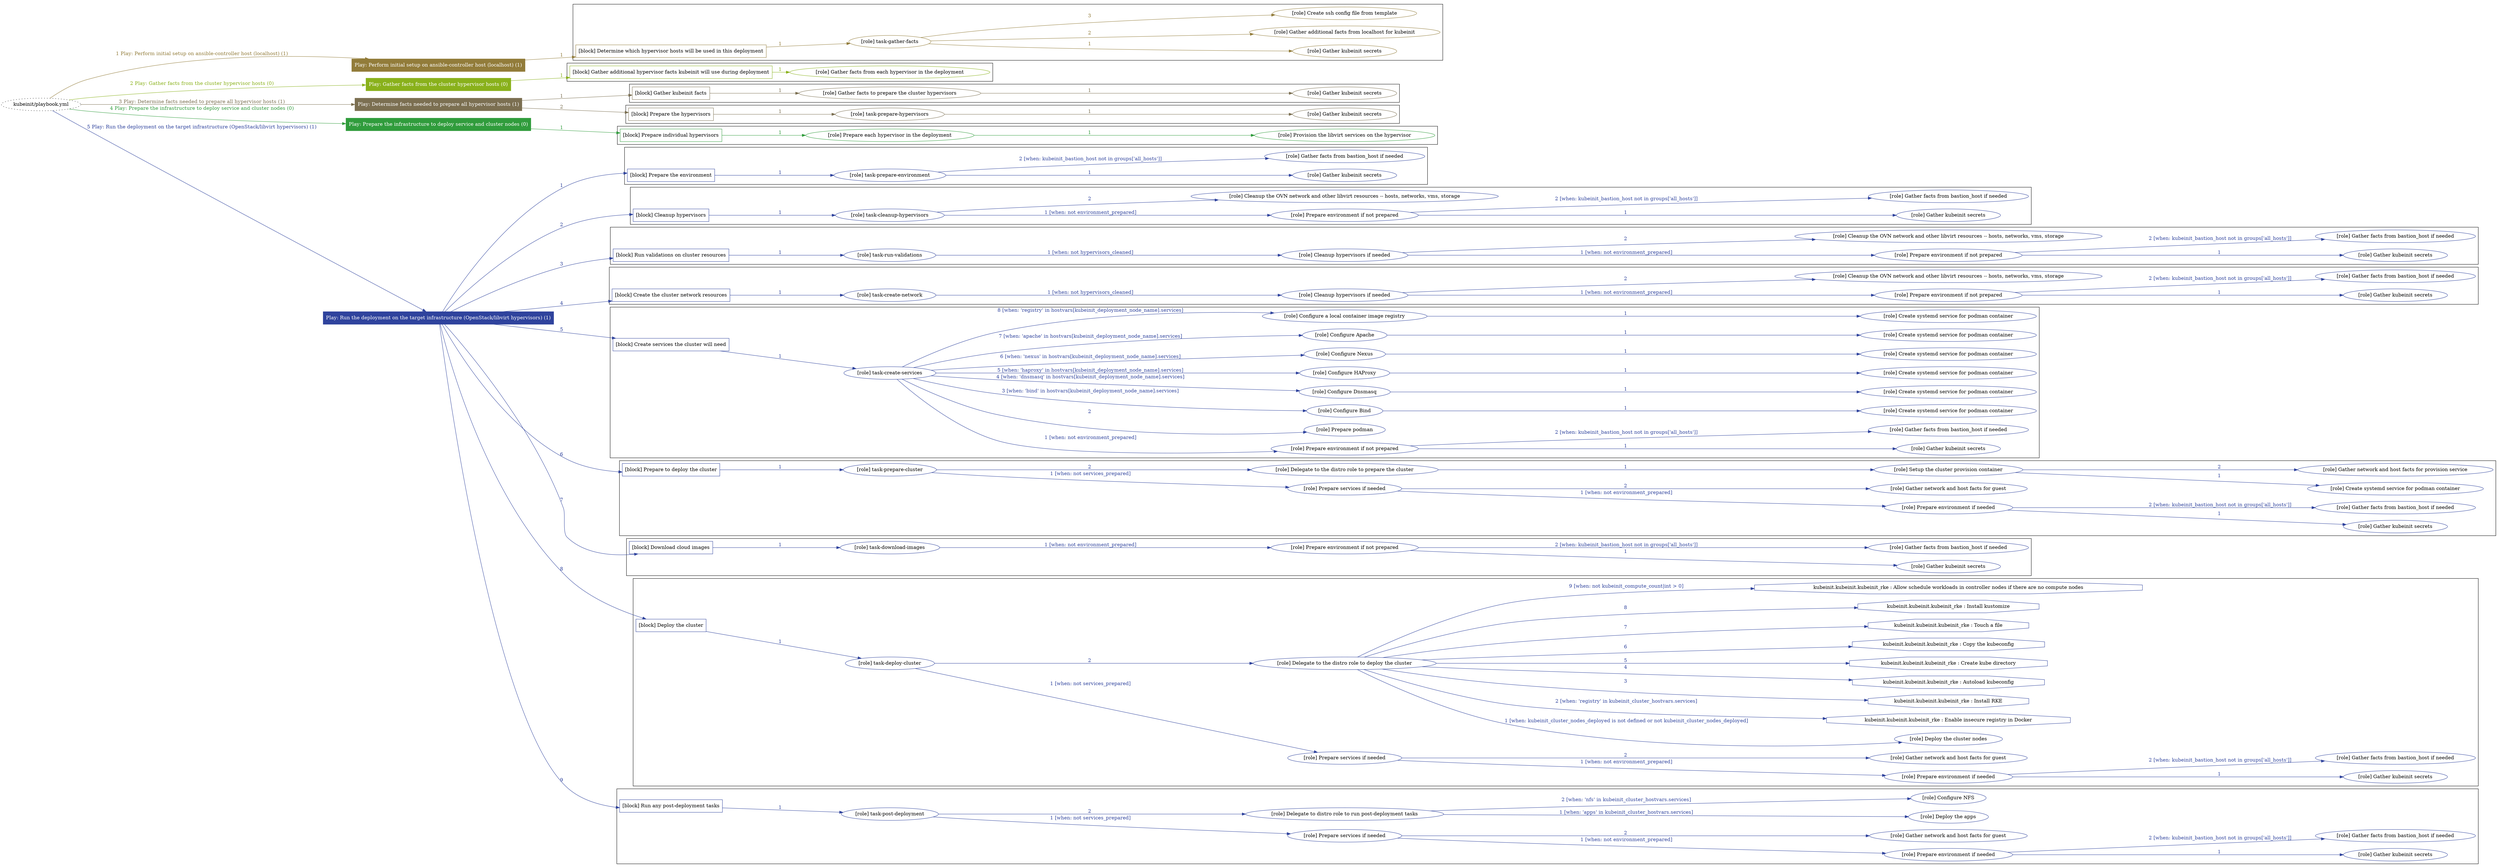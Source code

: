 digraph {
	graph [concentrate=true ordering=in rankdir=LR ratio=fill]
	edge [esep=5 sep=10]
	"kubeinit/playbook.yml" [URL="/home/runner/work/kubeinit/kubeinit/kubeinit/playbook.yml" id=playbook_ccbdad15 style=dotted]
	"kubeinit/playbook.yml" -> play_e07fa332 [label="1 Play: Perform initial setup on ansible-controller host (localhost) (1)" color="#927c3a" fontcolor="#927c3a" id=edge_play_e07fa332 labeltooltip="1 Play: Perform initial setup on ansible-controller host (localhost) (1)" tooltip="1 Play: Perform initial setup on ansible-controller host (localhost) (1)"]
	subgraph "Play: Perform initial setup on ansible-controller host (localhost) (1)" {
		play_e07fa332 [label="Play: Perform initial setup on ansible-controller host (localhost) (1)" URL="/home/runner/work/kubeinit/kubeinit/kubeinit/playbook.yml" color="#927c3a" fontcolor="#ffffff" id=play_e07fa332 shape=box style=filled tooltip=localhost]
		play_e07fa332 -> block_fd8280a0 [label=1 color="#927c3a" fontcolor="#927c3a" id=edge_block_fd8280a0 labeltooltip=1 tooltip=1]
		subgraph cluster_block_fd8280a0 {
			block_fd8280a0 [label="[block] Determine which hypervisor hosts will be used in this deployment" URL="/home/runner/work/kubeinit/kubeinit/kubeinit/playbook.yml" color="#927c3a" id=block_fd8280a0 labeltooltip="Determine which hypervisor hosts will be used in this deployment" shape=box tooltip="Determine which hypervisor hosts will be used in this deployment"]
			block_fd8280a0 -> role_7c0e6c0b [label="1 " color="#927c3a" fontcolor="#927c3a" id=edge_role_7c0e6c0b labeltooltip="1 " tooltip="1 "]
			subgraph "task-gather-facts" {
				role_7c0e6c0b [label="[role] task-gather-facts" URL="/home/runner/work/kubeinit/kubeinit/kubeinit/playbook.yml" color="#927c3a" id=role_7c0e6c0b tooltip="task-gather-facts"]
				role_7c0e6c0b -> role_c61af715 [label="1 " color="#927c3a" fontcolor="#927c3a" id=edge_role_c61af715 labeltooltip="1 " tooltip="1 "]
				subgraph "Gather kubeinit secrets" {
					role_c61af715 [label="[role] Gather kubeinit secrets" URL="/home/runner/.ansible/collections/ansible_collections/kubeinit/kubeinit/roles/kubeinit_prepare/tasks/build_hypervisors_group.yml" color="#927c3a" id=role_c61af715 tooltip="Gather kubeinit secrets"]
				}
				role_7c0e6c0b -> role_e266f737 [label="2 " color="#927c3a" fontcolor="#927c3a" id=edge_role_e266f737 labeltooltip="2 " tooltip="2 "]
				subgraph "Gather additional facts from localhost for kubeinit" {
					role_e266f737 [label="[role] Gather additional facts from localhost for kubeinit" URL="/home/runner/.ansible/collections/ansible_collections/kubeinit/kubeinit/roles/kubeinit_prepare/tasks/build_hypervisors_group.yml" color="#927c3a" id=role_e266f737 tooltip="Gather additional facts from localhost for kubeinit"]
				}
				role_7c0e6c0b -> role_e0bcf42a [label="3 " color="#927c3a" fontcolor="#927c3a" id=edge_role_e0bcf42a labeltooltip="3 " tooltip="3 "]
				subgraph "Create ssh config file from template" {
					role_e0bcf42a [label="[role] Create ssh config file from template" URL="/home/runner/.ansible/collections/ansible_collections/kubeinit/kubeinit/roles/kubeinit_prepare/tasks/build_hypervisors_group.yml" color="#927c3a" id=role_e0bcf42a tooltip="Create ssh config file from template"]
				}
			}
		}
	}
	"kubeinit/playbook.yml" -> play_a4ad35d4 [label="2 Play: Gather facts from the cluster hypervisor hosts (0)" color="#89b11b" fontcolor="#89b11b" id=edge_play_a4ad35d4 labeltooltip="2 Play: Gather facts from the cluster hypervisor hosts (0)" tooltip="2 Play: Gather facts from the cluster hypervisor hosts (0)"]
	subgraph "Play: Gather facts from the cluster hypervisor hosts (0)" {
		play_a4ad35d4 [label="Play: Gather facts from the cluster hypervisor hosts (0)" URL="/home/runner/work/kubeinit/kubeinit/kubeinit/playbook.yml" color="#89b11b" fontcolor="#ffffff" id=play_a4ad35d4 shape=box style=filled tooltip="Play: Gather facts from the cluster hypervisor hosts (0)"]
		play_a4ad35d4 -> block_16404b4a [label=1 color="#89b11b" fontcolor="#89b11b" id=edge_block_16404b4a labeltooltip=1 tooltip=1]
		subgraph cluster_block_16404b4a {
			block_16404b4a [label="[block] Gather additional hypervisor facts kubeinit will use during deployment" URL="/home/runner/work/kubeinit/kubeinit/kubeinit/playbook.yml" color="#89b11b" id=block_16404b4a labeltooltip="Gather additional hypervisor facts kubeinit will use during deployment" shape=box tooltip="Gather additional hypervisor facts kubeinit will use during deployment"]
			block_16404b4a -> role_404b13df [label="1 " color="#89b11b" fontcolor="#89b11b" id=edge_role_404b13df labeltooltip="1 " tooltip="1 "]
			subgraph "Gather facts from each hypervisor in the deployment" {
				role_404b13df [label="[role] Gather facts from each hypervisor in the deployment" URL="/home/runner/work/kubeinit/kubeinit/kubeinit/playbook.yml" color="#89b11b" id=role_404b13df tooltip="Gather facts from each hypervisor in the deployment"]
			}
		}
	}
	"kubeinit/playbook.yml" -> play_d09aa992 [label="3 Play: Determine facts needed to prepare all hypervisor hosts (1)" color="#7b6f51" fontcolor="#7b6f51" id=edge_play_d09aa992 labeltooltip="3 Play: Determine facts needed to prepare all hypervisor hosts (1)" tooltip="3 Play: Determine facts needed to prepare all hypervisor hosts (1)"]
	subgraph "Play: Determine facts needed to prepare all hypervisor hosts (1)" {
		play_d09aa992 [label="Play: Determine facts needed to prepare all hypervisor hosts (1)" URL="/home/runner/work/kubeinit/kubeinit/kubeinit/playbook.yml" color="#7b6f51" fontcolor="#ffffff" id=play_d09aa992 shape=box style=filled tooltip=localhost]
		play_d09aa992 -> block_cfe0f9a1 [label=1 color="#7b6f51" fontcolor="#7b6f51" id=edge_block_cfe0f9a1 labeltooltip=1 tooltip=1]
		subgraph cluster_block_cfe0f9a1 {
			block_cfe0f9a1 [label="[block] Gather kubeinit facts" URL="/home/runner/work/kubeinit/kubeinit/kubeinit/playbook.yml" color="#7b6f51" id=block_cfe0f9a1 labeltooltip="Gather kubeinit facts" shape=box tooltip="Gather kubeinit facts"]
			block_cfe0f9a1 -> role_f0f1d2bb [label="1 " color="#7b6f51" fontcolor="#7b6f51" id=edge_role_f0f1d2bb labeltooltip="1 " tooltip="1 "]
			subgraph "Gather facts to prepare the cluster hypervisors" {
				role_f0f1d2bb [label="[role] Gather facts to prepare the cluster hypervisors" URL="/home/runner/work/kubeinit/kubeinit/kubeinit/playbook.yml" color="#7b6f51" id=role_f0f1d2bb tooltip="Gather facts to prepare the cluster hypervisors"]
				role_f0f1d2bb -> role_9cbd0053 [label="1 " color="#7b6f51" fontcolor="#7b6f51" id=edge_role_9cbd0053 labeltooltip="1 " tooltip="1 "]
				subgraph "Gather kubeinit secrets" {
					role_9cbd0053 [label="[role] Gather kubeinit secrets" URL="/home/runner/.ansible/collections/ansible_collections/kubeinit/kubeinit/roles/kubeinit_prepare/tasks/gather_kubeinit_facts.yml" color="#7b6f51" id=role_9cbd0053 tooltip="Gather kubeinit secrets"]
				}
			}
		}
		play_d09aa992 -> block_af4e09d6 [label=2 color="#7b6f51" fontcolor="#7b6f51" id=edge_block_af4e09d6 labeltooltip=2 tooltip=2]
		subgraph cluster_block_af4e09d6 {
			block_af4e09d6 [label="[block] Prepare the hypervisors" URL="/home/runner/work/kubeinit/kubeinit/kubeinit/playbook.yml" color="#7b6f51" id=block_af4e09d6 labeltooltip="Prepare the hypervisors" shape=box tooltip="Prepare the hypervisors"]
			block_af4e09d6 -> role_85464b3f [label="1 " color="#7b6f51" fontcolor="#7b6f51" id=edge_role_85464b3f labeltooltip="1 " tooltip="1 "]
			subgraph "task-prepare-hypervisors" {
				role_85464b3f [label="[role] task-prepare-hypervisors" URL="/home/runner/work/kubeinit/kubeinit/kubeinit/playbook.yml" color="#7b6f51" id=role_85464b3f tooltip="task-prepare-hypervisors"]
				role_85464b3f -> role_16316388 [label="1 " color="#7b6f51" fontcolor="#7b6f51" id=edge_role_16316388 labeltooltip="1 " tooltip="1 "]
				subgraph "Gather kubeinit secrets" {
					role_16316388 [label="[role] Gather kubeinit secrets" URL="/home/runner/.ansible/collections/ansible_collections/kubeinit/kubeinit/roles/kubeinit_prepare/tasks/gather_kubeinit_facts.yml" color="#7b6f51" id=role_16316388 tooltip="Gather kubeinit secrets"]
				}
			}
		}
	}
	"kubeinit/playbook.yml" -> play_440b3154 [label="4 Play: Prepare the infrastructure to deploy service and cluster nodes (0)" color="#309c3c" fontcolor="#309c3c" id=edge_play_440b3154 labeltooltip="4 Play: Prepare the infrastructure to deploy service and cluster nodes (0)" tooltip="4 Play: Prepare the infrastructure to deploy service and cluster nodes (0)"]
	subgraph "Play: Prepare the infrastructure to deploy service and cluster nodes (0)" {
		play_440b3154 [label="Play: Prepare the infrastructure to deploy service and cluster nodes (0)" URL="/home/runner/work/kubeinit/kubeinit/kubeinit/playbook.yml" color="#309c3c" fontcolor="#ffffff" id=play_440b3154 shape=box style=filled tooltip="Play: Prepare the infrastructure to deploy service and cluster nodes (0)"]
		play_440b3154 -> block_ba47ce44 [label=1 color="#309c3c" fontcolor="#309c3c" id=edge_block_ba47ce44 labeltooltip=1 tooltip=1]
		subgraph cluster_block_ba47ce44 {
			block_ba47ce44 [label="[block] Prepare individual hypervisors" URL="/home/runner/work/kubeinit/kubeinit/kubeinit/playbook.yml" color="#309c3c" id=block_ba47ce44 labeltooltip="Prepare individual hypervisors" shape=box tooltip="Prepare individual hypervisors"]
			block_ba47ce44 -> role_26a47e31 [label="1 " color="#309c3c" fontcolor="#309c3c" id=edge_role_26a47e31 labeltooltip="1 " tooltip="1 "]
			subgraph "Prepare each hypervisor in the deployment" {
				role_26a47e31 [label="[role] Prepare each hypervisor in the deployment" URL="/home/runner/work/kubeinit/kubeinit/kubeinit/playbook.yml" color="#309c3c" id=role_26a47e31 tooltip="Prepare each hypervisor in the deployment"]
				role_26a47e31 -> role_13531065 [label="1 " color="#309c3c" fontcolor="#309c3c" id=edge_role_13531065 labeltooltip="1 " tooltip="1 "]
				subgraph "Provision the libvirt services on the hypervisor" {
					role_13531065 [label="[role] Provision the libvirt services on the hypervisor" URL="/home/runner/.ansible/collections/ansible_collections/kubeinit/kubeinit/roles/kubeinit_prepare/tasks/prepare_hypervisor.yml" color="#309c3c" id=role_13531065 tooltip="Provision the libvirt services on the hypervisor"]
				}
			}
		}
	}
	"kubeinit/playbook.yml" -> play_b284385d [label="5 Play: Run the deployment on the target infrastructure (OpenStack/libvirt hypervisors) (1)" color="#2f439d" fontcolor="#2f439d" id=edge_play_b284385d labeltooltip="5 Play: Run the deployment on the target infrastructure (OpenStack/libvirt hypervisors) (1)" tooltip="5 Play: Run the deployment on the target infrastructure (OpenStack/libvirt hypervisors) (1)"]
	subgraph "Play: Run the deployment on the target infrastructure (OpenStack/libvirt hypervisors) (1)" {
		play_b284385d [label="Play: Run the deployment on the target infrastructure (OpenStack/libvirt hypervisors) (1)" URL="/home/runner/work/kubeinit/kubeinit/kubeinit/playbook.yml" color="#2f439d" fontcolor="#ffffff" id=play_b284385d shape=box style=filled tooltip=localhost]
		play_b284385d -> block_9e356fbf [label=1 color="#2f439d" fontcolor="#2f439d" id=edge_block_9e356fbf labeltooltip=1 tooltip=1]
		subgraph cluster_block_9e356fbf {
			block_9e356fbf [label="[block] Prepare the environment" URL="/home/runner/work/kubeinit/kubeinit/kubeinit/playbook.yml" color="#2f439d" id=block_9e356fbf labeltooltip="Prepare the environment" shape=box tooltip="Prepare the environment"]
			block_9e356fbf -> role_1179f633 [label="1 " color="#2f439d" fontcolor="#2f439d" id=edge_role_1179f633 labeltooltip="1 " tooltip="1 "]
			subgraph "task-prepare-environment" {
				role_1179f633 [label="[role] task-prepare-environment" URL="/home/runner/work/kubeinit/kubeinit/kubeinit/playbook.yml" color="#2f439d" id=role_1179f633 tooltip="task-prepare-environment"]
				role_1179f633 -> role_db1f846c [label="1 " color="#2f439d" fontcolor="#2f439d" id=edge_role_db1f846c labeltooltip="1 " tooltip="1 "]
				subgraph "Gather kubeinit secrets" {
					role_db1f846c [label="[role] Gather kubeinit secrets" URL="/home/runner/.ansible/collections/ansible_collections/kubeinit/kubeinit/roles/kubeinit_prepare/tasks/gather_kubeinit_facts.yml" color="#2f439d" id=role_db1f846c tooltip="Gather kubeinit secrets"]
				}
				role_1179f633 -> role_f7324d55 [label="2 [when: kubeinit_bastion_host not in groups['all_hosts']]" color="#2f439d" fontcolor="#2f439d" id=edge_role_f7324d55 labeltooltip="2 [when: kubeinit_bastion_host not in groups['all_hosts']]" tooltip="2 [when: kubeinit_bastion_host not in groups['all_hosts']]"]
				subgraph "Gather facts from bastion_host if needed" {
					role_f7324d55 [label="[role] Gather facts from bastion_host if needed" URL="/home/runner/.ansible/collections/ansible_collections/kubeinit/kubeinit/roles/kubeinit_prepare/tasks/main.yml" color="#2f439d" id=role_f7324d55 tooltip="Gather facts from bastion_host if needed"]
				}
			}
		}
		play_b284385d -> block_8d7eecff [label=2 color="#2f439d" fontcolor="#2f439d" id=edge_block_8d7eecff labeltooltip=2 tooltip=2]
		subgraph cluster_block_8d7eecff {
			block_8d7eecff [label="[block] Cleanup hypervisors" URL="/home/runner/work/kubeinit/kubeinit/kubeinit/playbook.yml" color="#2f439d" id=block_8d7eecff labeltooltip="Cleanup hypervisors" shape=box tooltip="Cleanup hypervisors"]
			block_8d7eecff -> role_efdc9ee2 [label="1 " color="#2f439d" fontcolor="#2f439d" id=edge_role_efdc9ee2 labeltooltip="1 " tooltip="1 "]
			subgraph "task-cleanup-hypervisors" {
				role_efdc9ee2 [label="[role] task-cleanup-hypervisors" URL="/home/runner/work/kubeinit/kubeinit/kubeinit/playbook.yml" color="#2f439d" id=role_efdc9ee2 tooltip="task-cleanup-hypervisors"]
				role_efdc9ee2 -> role_b1ef2b46 [label="1 [when: not environment_prepared]" color="#2f439d" fontcolor="#2f439d" id=edge_role_b1ef2b46 labeltooltip="1 [when: not environment_prepared]" tooltip="1 [when: not environment_prepared]"]
				subgraph "Prepare environment if not prepared" {
					role_b1ef2b46 [label="[role] Prepare environment if not prepared" URL="/home/runner/.ansible/collections/ansible_collections/kubeinit/kubeinit/roles/kubeinit_libvirt/tasks/cleanup_hypervisors.yml" color="#2f439d" id=role_b1ef2b46 tooltip="Prepare environment if not prepared"]
					role_b1ef2b46 -> role_92e71f01 [label="1 " color="#2f439d" fontcolor="#2f439d" id=edge_role_92e71f01 labeltooltip="1 " tooltip="1 "]
					subgraph "Gather kubeinit secrets" {
						role_92e71f01 [label="[role] Gather kubeinit secrets" URL="/home/runner/.ansible/collections/ansible_collections/kubeinit/kubeinit/roles/kubeinit_prepare/tasks/gather_kubeinit_facts.yml" color="#2f439d" id=role_92e71f01 tooltip="Gather kubeinit secrets"]
					}
					role_b1ef2b46 -> role_13bd6cf0 [label="2 [when: kubeinit_bastion_host not in groups['all_hosts']]" color="#2f439d" fontcolor="#2f439d" id=edge_role_13bd6cf0 labeltooltip="2 [when: kubeinit_bastion_host not in groups['all_hosts']]" tooltip="2 [when: kubeinit_bastion_host not in groups['all_hosts']]"]
					subgraph "Gather facts from bastion_host if needed" {
						role_13bd6cf0 [label="[role] Gather facts from bastion_host if needed" URL="/home/runner/.ansible/collections/ansible_collections/kubeinit/kubeinit/roles/kubeinit_prepare/tasks/main.yml" color="#2f439d" id=role_13bd6cf0 tooltip="Gather facts from bastion_host if needed"]
					}
				}
				role_efdc9ee2 -> role_9c1faef2 [label="2 " color="#2f439d" fontcolor="#2f439d" id=edge_role_9c1faef2 labeltooltip="2 " tooltip="2 "]
				subgraph "Cleanup the OVN network and other libvirt resources -- hosts, networks, vms, storage" {
					role_9c1faef2 [label="[role] Cleanup the OVN network and other libvirt resources -- hosts, networks, vms, storage" URL="/home/runner/.ansible/collections/ansible_collections/kubeinit/kubeinit/roles/kubeinit_libvirt/tasks/cleanup_hypervisors.yml" color="#2f439d" id=role_9c1faef2 tooltip="Cleanup the OVN network and other libvirt resources -- hosts, networks, vms, storage"]
				}
			}
		}
		play_b284385d -> block_9bf37167 [label=3 color="#2f439d" fontcolor="#2f439d" id=edge_block_9bf37167 labeltooltip=3 tooltip=3]
		subgraph cluster_block_9bf37167 {
			block_9bf37167 [label="[block] Run validations on cluster resources" URL="/home/runner/work/kubeinit/kubeinit/kubeinit/playbook.yml" color="#2f439d" id=block_9bf37167 labeltooltip="Run validations on cluster resources" shape=box tooltip="Run validations on cluster resources"]
			block_9bf37167 -> role_e14c8c36 [label="1 " color="#2f439d" fontcolor="#2f439d" id=edge_role_e14c8c36 labeltooltip="1 " tooltip="1 "]
			subgraph "task-run-validations" {
				role_e14c8c36 [label="[role] task-run-validations" URL="/home/runner/work/kubeinit/kubeinit/kubeinit/playbook.yml" color="#2f439d" id=role_e14c8c36 tooltip="task-run-validations"]
				role_e14c8c36 -> role_eeef3e48 [label="1 [when: not hypervisors_cleaned]" color="#2f439d" fontcolor="#2f439d" id=edge_role_eeef3e48 labeltooltip="1 [when: not hypervisors_cleaned]" tooltip="1 [when: not hypervisors_cleaned]"]
				subgraph "Cleanup hypervisors if needed" {
					role_eeef3e48 [label="[role] Cleanup hypervisors if needed" URL="/home/runner/.ansible/collections/ansible_collections/kubeinit/kubeinit/roles/kubeinit_validations/tasks/main.yml" color="#2f439d" id=role_eeef3e48 tooltip="Cleanup hypervisors if needed"]
					role_eeef3e48 -> role_30bb2eeb [label="1 [when: not environment_prepared]" color="#2f439d" fontcolor="#2f439d" id=edge_role_30bb2eeb labeltooltip="1 [when: not environment_prepared]" tooltip="1 [when: not environment_prepared]"]
					subgraph "Prepare environment if not prepared" {
						role_30bb2eeb [label="[role] Prepare environment if not prepared" URL="/home/runner/.ansible/collections/ansible_collections/kubeinit/kubeinit/roles/kubeinit_libvirt/tasks/cleanup_hypervisors.yml" color="#2f439d" id=role_30bb2eeb tooltip="Prepare environment if not prepared"]
						role_30bb2eeb -> role_924b9b76 [label="1 " color="#2f439d" fontcolor="#2f439d" id=edge_role_924b9b76 labeltooltip="1 " tooltip="1 "]
						subgraph "Gather kubeinit secrets" {
							role_924b9b76 [label="[role] Gather kubeinit secrets" URL="/home/runner/.ansible/collections/ansible_collections/kubeinit/kubeinit/roles/kubeinit_prepare/tasks/gather_kubeinit_facts.yml" color="#2f439d" id=role_924b9b76 tooltip="Gather kubeinit secrets"]
						}
						role_30bb2eeb -> role_17804aa7 [label="2 [when: kubeinit_bastion_host not in groups['all_hosts']]" color="#2f439d" fontcolor="#2f439d" id=edge_role_17804aa7 labeltooltip="2 [when: kubeinit_bastion_host not in groups['all_hosts']]" tooltip="2 [when: kubeinit_bastion_host not in groups['all_hosts']]"]
						subgraph "Gather facts from bastion_host if needed" {
							role_17804aa7 [label="[role] Gather facts from bastion_host if needed" URL="/home/runner/.ansible/collections/ansible_collections/kubeinit/kubeinit/roles/kubeinit_prepare/tasks/main.yml" color="#2f439d" id=role_17804aa7 tooltip="Gather facts from bastion_host if needed"]
						}
					}
					role_eeef3e48 -> role_c9c71a81 [label="2 " color="#2f439d" fontcolor="#2f439d" id=edge_role_c9c71a81 labeltooltip="2 " tooltip="2 "]
					subgraph "Cleanup the OVN network and other libvirt resources -- hosts, networks, vms, storage" {
						role_c9c71a81 [label="[role] Cleanup the OVN network and other libvirt resources -- hosts, networks, vms, storage" URL="/home/runner/.ansible/collections/ansible_collections/kubeinit/kubeinit/roles/kubeinit_libvirt/tasks/cleanup_hypervisors.yml" color="#2f439d" id=role_c9c71a81 tooltip="Cleanup the OVN network and other libvirt resources -- hosts, networks, vms, storage"]
					}
				}
			}
		}
		play_b284385d -> block_cf26608c [label=4 color="#2f439d" fontcolor="#2f439d" id=edge_block_cf26608c labeltooltip=4 tooltip=4]
		subgraph cluster_block_cf26608c {
			block_cf26608c [label="[block] Create the cluster network resources" URL="/home/runner/work/kubeinit/kubeinit/kubeinit/playbook.yml" color="#2f439d" id=block_cf26608c labeltooltip="Create the cluster network resources" shape=box tooltip="Create the cluster network resources"]
			block_cf26608c -> role_f2196cc0 [label="1 " color="#2f439d" fontcolor="#2f439d" id=edge_role_f2196cc0 labeltooltip="1 " tooltip="1 "]
			subgraph "task-create-network" {
				role_f2196cc0 [label="[role] task-create-network" URL="/home/runner/work/kubeinit/kubeinit/kubeinit/playbook.yml" color="#2f439d" id=role_f2196cc0 tooltip="task-create-network"]
				role_f2196cc0 -> role_26894844 [label="1 [when: not hypervisors_cleaned]" color="#2f439d" fontcolor="#2f439d" id=edge_role_26894844 labeltooltip="1 [when: not hypervisors_cleaned]" tooltip="1 [when: not hypervisors_cleaned]"]
				subgraph "Cleanup hypervisors if needed" {
					role_26894844 [label="[role] Cleanup hypervisors if needed" URL="/home/runner/.ansible/collections/ansible_collections/kubeinit/kubeinit/roles/kubeinit_libvirt/tasks/create_network.yml" color="#2f439d" id=role_26894844 tooltip="Cleanup hypervisors if needed"]
					role_26894844 -> role_ed291bd3 [label="1 [when: not environment_prepared]" color="#2f439d" fontcolor="#2f439d" id=edge_role_ed291bd3 labeltooltip="1 [when: not environment_prepared]" tooltip="1 [when: not environment_prepared]"]
					subgraph "Prepare environment if not prepared" {
						role_ed291bd3 [label="[role] Prepare environment if not prepared" URL="/home/runner/.ansible/collections/ansible_collections/kubeinit/kubeinit/roles/kubeinit_libvirt/tasks/cleanup_hypervisors.yml" color="#2f439d" id=role_ed291bd3 tooltip="Prepare environment if not prepared"]
						role_ed291bd3 -> role_fe8fb1f2 [label="1 " color="#2f439d" fontcolor="#2f439d" id=edge_role_fe8fb1f2 labeltooltip="1 " tooltip="1 "]
						subgraph "Gather kubeinit secrets" {
							role_fe8fb1f2 [label="[role] Gather kubeinit secrets" URL="/home/runner/.ansible/collections/ansible_collections/kubeinit/kubeinit/roles/kubeinit_prepare/tasks/gather_kubeinit_facts.yml" color="#2f439d" id=role_fe8fb1f2 tooltip="Gather kubeinit secrets"]
						}
						role_ed291bd3 -> role_d4c96434 [label="2 [when: kubeinit_bastion_host not in groups['all_hosts']]" color="#2f439d" fontcolor="#2f439d" id=edge_role_d4c96434 labeltooltip="2 [when: kubeinit_bastion_host not in groups['all_hosts']]" tooltip="2 [when: kubeinit_bastion_host not in groups['all_hosts']]"]
						subgraph "Gather facts from bastion_host if needed" {
							role_d4c96434 [label="[role] Gather facts from bastion_host if needed" URL="/home/runner/.ansible/collections/ansible_collections/kubeinit/kubeinit/roles/kubeinit_prepare/tasks/main.yml" color="#2f439d" id=role_d4c96434 tooltip="Gather facts from bastion_host if needed"]
						}
					}
					role_26894844 -> role_10f07bcd [label="2 " color="#2f439d" fontcolor="#2f439d" id=edge_role_10f07bcd labeltooltip="2 " tooltip="2 "]
					subgraph "Cleanup the OVN network and other libvirt resources -- hosts, networks, vms, storage" {
						role_10f07bcd [label="[role] Cleanup the OVN network and other libvirt resources -- hosts, networks, vms, storage" URL="/home/runner/.ansible/collections/ansible_collections/kubeinit/kubeinit/roles/kubeinit_libvirt/tasks/cleanup_hypervisors.yml" color="#2f439d" id=role_10f07bcd tooltip="Cleanup the OVN network and other libvirt resources -- hosts, networks, vms, storage"]
					}
				}
			}
		}
		play_b284385d -> block_9792e989 [label=5 color="#2f439d" fontcolor="#2f439d" id=edge_block_9792e989 labeltooltip=5 tooltip=5]
		subgraph cluster_block_9792e989 {
			block_9792e989 [label="[block] Create services the cluster will need" URL="/home/runner/work/kubeinit/kubeinit/kubeinit/playbook.yml" color="#2f439d" id=block_9792e989 labeltooltip="Create services the cluster will need" shape=box tooltip="Create services the cluster will need"]
			block_9792e989 -> role_7ada4393 [label="1 " color="#2f439d" fontcolor="#2f439d" id=edge_role_7ada4393 labeltooltip="1 " tooltip="1 "]
			subgraph "task-create-services" {
				role_7ada4393 [label="[role] task-create-services" URL="/home/runner/work/kubeinit/kubeinit/kubeinit/playbook.yml" color="#2f439d" id=role_7ada4393 tooltip="task-create-services"]
				role_7ada4393 -> role_72cd306a [label="1 [when: not environment_prepared]" color="#2f439d" fontcolor="#2f439d" id=edge_role_72cd306a labeltooltip="1 [when: not environment_prepared]" tooltip="1 [when: not environment_prepared]"]
				subgraph "Prepare environment if not prepared" {
					role_72cd306a [label="[role] Prepare environment if not prepared" URL="/home/runner/.ansible/collections/ansible_collections/kubeinit/kubeinit/roles/kubeinit_services/tasks/main.yml" color="#2f439d" id=role_72cd306a tooltip="Prepare environment if not prepared"]
					role_72cd306a -> role_dc3f3bb1 [label="1 " color="#2f439d" fontcolor="#2f439d" id=edge_role_dc3f3bb1 labeltooltip="1 " tooltip="1 "]
					subgraph "Gather kubeinit secrets" {
						role_dc3f3bb1 [label="[role] Gather kubeinit secrets" URL="/home/runner/.ansible/collections/ansible_collections/kubeinit/kubeinit/roles/kubeinit_prepare/tasks/gather_kubeinit_facts.yml" color="#2f439d" id=role_dc3f3bb1 tooltip="Gather kubeinit secrets"]
					}
					role_72cd306a -> role_52a54f52 [label="2 [when: kubeinit_bastion_host not in groups['all_hosts']]" color="#2f439d" fontcolor="#2f439d" id=edge_role_52a54f52 labeltooltip="2 [when: kubeinit_bastion_host not in groups['all_hosts']]" tooltip="2 [when: kubeinit_bastion_host not in groups['all_hosts']]"]
					subgraph "Gather facts from bastion_host if needed" {
						role_52a54f52 [label="[role] Gather facts from bastion_host if needed" URL="/home/runner/.ansible/collections/ansible_collections/kubeinit/kubeinit/roles/kubeinit_prepare/tasks/main.yml" color="#2f439d" id=role_52a54f52 tooltip="Gather facts from bastion_host if needed"]
					}
				}
				role_7ada4393 -> role_2575a9c0 [label="2 " color="#2f439d" fontcolor="#2f439d" id=edge_role_2575a9c0 labeltooltip="2 " tooltip="2 "]
				subgraph "Prepare podman" {
					role_2575a9c0 [label="[role] Prepare podman" URL="/home/runner/.ansible/collections/ansible_collections/kubeinit/kubeinit/roles/kubeinit_services/tasks/00_create_service_pod.yml" color="#2f439d" id=role_2575a9c0 tooltip="Prepare podman"]
				}
				role_7ada4393 -> role_28fa871a [label="3 [when: 'bind' in hostvars[kubeinit_deployment_node_name].services]" color="#2f439d" fontcolor="#2f439d" id=edge_role_28fa871a labeltooltip="3 [when: 'bind' in hostvars[kubeinit_deployment_node_name].services]" tooltip="3 [when: 'bind' in hostvars[kubeinit_deployment_node_name].services]"]
				subgraph "Configure Bind" {
					role_28fa871a [label="[role] Configure Bind" URL="/home/runner/.ansible/collections/ansible_collections/kubeinit/kubeinit/roles/kubeinit_services/tasks/start_services_containers.yml" color="#2f439d" id=role_28fa871a tooltip="Configure Bind"]
					role_28fa871a -> role_3fffa506 [label="1 " color="#2f439d" fontcolor="#2f439d" id=edge_role_3fffa506 labeltooltip="1 " tooltip="1 "]
					subgraph "Create systemd service for podman container" {
						role_3fffa506 [label="[role] Create systemd service for podman container" URL="/home/runner/.ansible/collections/ansible_collections/kubeinit/kubeinit/roles/kubeinit_bind/tasks/main.yml" color="#2f439d" id=role_3fffa506 tooltip="Create systemd service for podman container"]
					}
				}
				role_7ada4393 -> role_6b49b966 [label="4 [when: 'dnsmasq' in hostvars[kubeinit_deployment_node_name].services]" color="#2f439d" fontcolor="#2f439d" id=edge_role_6b49b966 labeltooltip="4 [when: 'dnsmasq' in hostvars[kubeinit_deployment_node_name].services]" tooltip="4 [when: 'dnsmasq' in hostvars[kubeinit_deployment_node_name].services]"]
				subgraph "Configure Dnsmasq" {
					role_6b49b966 [label="[role] Configure Dnsmasq" URL="/home/runner/.ansible/collections/ansible_collections/kubeinit/kubeinit/roles/kubeinit_services/tasks/start_services_containers.yml" color="#2f439d" id=role_6b49b966 tooltip="Configure Dnsmasq"]
					role_6b49b966 -> role_3c70f0dd [label="1 " color="#2f439d" fontcolor="#2f439d" id=edge_role_3c70f0dd labeltooltip="1 " tooltip="1 "]
					subgraph "Create systemd service for podman container" {
						role_3c70f0dd [label="[role] Create systemd service for podman container" URL="/home/runner/.ansible/collections/ansible_collections/kubeinit/kubeinit/roles/kubeinit_dnsmasq/tasks/main.yml" color="#2f439d" id=role_3c70f0dd tooltip="Create systemd service for podman container"]
					}
				}
				role_7ada4393 -> role_bcba724b [label="5 [when: 'haproxy' in hostvars[kubeinit_deployment_node_name].services]" color="#2f439d" fontcolor="#2f439d" id=edge_role_bcba724b labeltooltip="5 [when: 'haproxy' in hostvars[kubeinit_deployment_node_name].services]" tooltip="5 [when: 'haproxy' in hostvars[kubeinit_deployment_node_name].services]"]
				subgraph "Configure HAProxy" {
					role_bcba724b [label="[role] Configure HAProxy" URL="/home/runner/.ansible/collections/ansible_collections/kubeinit/kubeinit/roles/kubeinit_services/tasks/start_services_containers.yml" color="#2f439d" id=role_bcba724b tooltip="Configure HAProxy"]
					role_bcba724b -> role_ab8752b8 [label="1 " color="#2f439d" fontcolor="#2f439d" id=edge_role_ab8752b8 labeltooltip="1 " tooltip="1 "]
					subgraph "Create systemd service for podman container" {
						role_ab8752b8 [label="[role] Create systemd service for podman container" URL="/home/runner/.ansible/collections/ansible_collections/kubeinit/kubeinit/roles/kubeinit_haproxy/tasks/main.yml" color="#2f439d" id=role_ab8752b8 tooltip="Create systemd service for podman container"]
					}
				}
				role_7ada4393 -> role_ec9a2e81 [label="6 [when: 'nexus' in hostvars[kubeinit_deployment_node_name].services]" color="#2f439d" fontcolor="#2f439d" id=edge_role_ec9a2e81 labeltooltip="6 [when: 'nexus' in hostvars[kubeinit_deployment_node_name].services]" tooltip="6 [when: 'nexus' in hostvars[kubeinit_deployment_node_name].services]"]
				subgraph "Configure Nexus" {
					role_ec9a2e81 [label="[role] Configure Nexus" URL="/home/runner/.ansible/collections/ansible_collections/kubeinit/kubeinit/roles/kubeinit_services/tasks/start_services_containers.yml" color="#2f439d" id=role_ec9a2e81 tooltip="Configure Nexus"]
					role_ec9a2e81 -> role_21d854f1 [label="1 " color="#2f439d" fontcolor="#2f439d" id=edge_role_21d854f1 labeltooltip="1 " tooltip="1 "]
					subgraph "Create systemd service for podman container" {
						role_21d854f1 [label="[role] Create systemd service for podman container" URL="/home/runner/.ansible/collections/ansible_collections/kubeinit/kubeinit/roles/kubeinit_nexus/tasks/main.yml" color="#2f439d" id=role_21d854f1 tooltip="Create systemd service for podman container"]
					}
				}
				role_7ada4393 -> role_aeb7be29 [label="7 [when: 'apache' in hostvars[kubeinit_deployment_node_name].services]" color="#2f439d" fontcolor="#2f439d" id=edge_role_aeb7be29 labeltooltip="7 [when: 'apache' in hostvars[kubeinit_deployment_node_name].services]" tooltip="7 [when: 'apache' in hostvars[kubeinit_deployment_node_name].services]"]
				subgraph "Configure Apache" {
					role_aeb7be29 [label="[role] Configure Apache" URL="/home/runner/.ansible/collections/ansible_collections/kubeinit/kubeinit/roles/kubeinit_services/tasks/start_services_containers.yml" color="#2f439d" id=role_aeb7be29 tooltip="Configure Apache"]
					role_aeb7be29 -> role_c4df5198 [label="1 " color="#2f439d" fontcolor="#2f439d" id=edge_role_c4df5198 labeltooltip="1 " tooltip="1 "]
					subgraph "Create systemd service for podman container" {
						role_c4df5198 [label="[role] Create systemd service for podman container" URL="/home/runner/.ansible/collections/ansible_collections/kubeinit/kubeinit/roles/kubeinit_apache/tasks/main.yml" color="#2f439d" id=role_c4df5198 tooltip="Create systemd service for podman container"]
					}
				}
				role_7ada4393 -> role_4138bb0e [label="8 [when: 'registry' in hostvars[kubeinit_deployment_node_name].services]" color="#2f439d" fontcolor="#2f439d" id=edge_role_4138bb0e labeltooltip="8 [when: 'registry' in hostvars[kubeinit_deployment_node_name].services]" tooltip="8 [when: 'registry' in hostvars[kubeinit_deployment_node_name].services]"]
				subgraph "Configure a local container image registry" {
					role_4138bb0e [label="[role] Configure a local container image registry" URL="/home/runner/.ansible/collections/ansible_collections/kubeinit/kubeinit/roles/kubeinit_services/tasks/start_services_containers.yml" color="#2f439d" id=role_4138bb0e tooltip="Configure a local container image registry"]
					role_4138bb0e -> role_1431dfab [label="1 " color="#2f439d" fontcolor="#2f439d" id=edge_role_1431dfab labeltooltip="1 " tooltip="1 "]
					subgraph "Create systemd service for podman container" {
						role_1431dfab [label="[role] Create systemd service for podman container" URL="/home/runner/.ansible/collections/ansible_collections/kubeinit/kubeinit/roles/kubeinit_registry/tasks/main.yml" color="#2f439d" id=role_1431dfab tooltip="Create systemd service for podman container"]
					}
				}
			}
		}
		play_b284385d -> block_ee2062b1 [label=6 color="#2f439d" fontcolor="#2f439d" id=edge_block_ee2062b1 labeltooltip=6 tooltip=6]
		subgraph cluster_block_ee2062b1 {
			block_ee2062b1 [label="[block] Prepare to deploy the cluster" URL="/home/runner/work/kubeinit/kubeinit/kubeinit/playbook.yml" color="#2f439d" id=block_ee2062b1 labeltooltip="Prepare to deploy the cluster" shape=box tooltip="Prepare to deploy the cluster"]
			block_ee2062b1 -> role_8ae23d66 [label="1 " color="#2f439d" fontcolor="#2f439d" id=edge_role_8ae23d66 labeltooltip="1 " tooltip="1 "]
			subgraph "task-prepare-cluster" {
				role_8ae23d66 [label="[role] task-prepare-cluster" URL="/home/runner/work/kubeinit/kubeinit/kubeinit/playbook.yml" color="#2f439d" id=role_8ae23d66 tooltip="task-prepare-cluster"]
				role_8ae23d66 -> role_283e8489 [label="1 [when: not services_prepared]" color="#2f439d" fontcolor="#2f439d" id=edge_role_283e8489 labeltooltip="1 [when: not services_prepared]" tooltip="1 [when: not services_prepared]"]
				subgraph "Prepare services if needed" {
					role_283e8489 [label="[role] Prepare services if needed" URL="/home/runner/.ansible/collections/ansible_collections/kubeinit/kubeinit/roles/kubeinit_prepare/tasks/prepare_cluster.yml" color="#2f439d" id=role_283e8489 tooltip="Prepare services if needed"]
					role_283e8489 -> role_f10055bb [label="1 [when: not environment_prepared]" color="#2f439d" fontcolor="#2f439d" id=edge_role_f10055bb labeltooltip="1 [when: not environment_prepared]" tooltip="1 [when: not environment_prepared]"]
					subgraph "Prepare environment if needed" {
						role_f10055bb [label="[role] Prepare environment if needed" URL="/home/runner/.ansible/collections/ansible_collections/kubeinit/kubeinit/roles/kubeinit_services/tasks/prepare_services.yml" color="#2f439d" id=role_f10055bb tooltip="Prepare environment if needed"]
						role_f10055bb -> role_b6acea63 [label="1 " color="#2f439d" fontcolor="#2f439d" id=edge_role_b6acea63 labeltooltip="1 " tooltip="1 "]
						subgraph "Gather kubeinit secrets" {
							role_b6acea63 [label="[role] Gather kubeinit secrets" URL="/home/runner/.ansible/collections/ansible_collections/kubeinit/kubeinit/roles/kubeinit_prepare/tasks/gather_kubeinit_facts.yml" color="#2f439d" id=role_b6acea63 tooltip="Gather kubeinit secrets"]
						}
						role_f10055bb -> role_ef721f76 [label="2 [when: kubeinit_bastion_host not in groups['all_hosts']]" color="#2f439d" fontcolor="#2f439d" id=edge_role_ef721f76 labeltooltip="2 [when: kubeinit_bastion_host not in groups['all_hosts']]" tooltip="2 [when: kubeinit_bastion_host not in groups['all_hosts']]"]
						subgraph "Gather facts from bastion_host if needed" {
							role_ef721f76 [label="[role] Gather facts from bastion_host if needed" URL="/home/runner/.ansible/collections/ansible_collections/kubeinit/kubeinit/roles/kubeinit_prepare/tasks/main.yml" color="#2f439d" id=role_ef721f76 tooltip="Gather facts from bastion_host if needed"]
						}
					}
					role_283e8489 -> role_22e62eaf [label="2 " color="#2f439d" fontcolor="#2f439d" id=edge_role_22e62eaf labeltooltip="2 " tooltip="2 "]
					subgraph "Gather network and host facts for guest" {
						role_22e62eaf [label="[role] Gather network and host facts for guest" URL="/home/runner/.ansible/collections/ansible_collections/kubeinit/kubeinit/roles/kubeinit_services/tasks/prepare_services.yml" color="#2f439d" id=role_22e62eaf tooltip="Gather network and host facts for guest"]
					}
				}
				role_8ae23d66 -> role_21c959ee [label="2 " color="#2f439d" fontcolor="#2f439d" id=edge_role_21c959ee labeltooltip="2 " tooltip="2 "]
				subgraph "Delegate to the distro role to prepare the cluster" {
					role_21c959ee [label="[role] Delegate to the distro role to prepare the cluster" URL="/home/runner/.ansible/collections/ansible_collections/kubeinit/kubeinit/roles/kubeinit_prepare/tasks/prepare_cluster.yml" color="#2f439d" id=role_21c959ee tooltip="Delegate to the distro role to prepare the cluster"]
					role_21c959ee -> role_930f1fd0 [label="1 " color="#2f439d" fontcolor="#2f439d" id=edge_role_930f1fd0 labeltooltip="1 " tooltip="1 "]
					subgraph "Setup the cluster provision container" {
						role_930f1fd0 [label="[role] Setup the cluster provision container" URL="/home/runner/.ansible/collections/ansible_collections/kubeinit/kubeinit/roles/kubeinit_rke/tasks/prepare_cluster.yml" color="#2f439d" id=role_930f1fd0 tooltip="Setup the cluster provision container"]
						role_930f1fd0 -> role_593410b2 [label="1 " color="#2f439d" fontcolor="#2f439d" id=edge_role_593410b2 labeltooltip="1 " tooltip="1 "]
						subgraph "Create systemd service for podman container" {
							role_593410b2 [label="[role] Create systemd service for podman container" URL="/home/runner/.ansible/collections/ansible_collections/kubeinit/kubeinit/roles/kubeinit_services/tasks/create_provision_container.yml" color="#2f439d" id=role_593410b2 tooltip="Create systemd service for podman container"]
						}
						role_930f1fd0 -> role_d547d7b3 [label="2 " color="#2f439d" fontcolor="#2f439d" id=edge_role_d547d7b3 labeltooltip="2 " tooltip="2 "]
						subgraph "Gather network and host facts for provision service" {
							role_d547d7b3 [label="[role] Gather network and host facts for provision service" URL="/home/runner/.ansible/collections/ansible_collections/kubeinit/kubeinit/roles/kubeinit_services/tasks/create_provision_container.yml" color="#2f439d" id=role_d547d7b3 tooltip="Gather network and host facts for provision service"]
						}
					}
				}
			}
		}
		play_b284385d -> block_b176584c [label=7 color="#2f439d" fontcolor="#2f439d" id=edge_block_b176584c labeltooltip=7 tooltip=7]
		subgraph cluster_block_b176584c {
			block_b176584c [label="[block] Download cloud images" URL="/home/runner/work/kubeinit/kubeinit/kubeinit/playbook.yml" color="#2f439d" id=block_b176584c labeltooltip="Download cloud images" shape=box tooltip="Download cloud images"]
			block_b176584c -> role_ec4b7df5 [label="1 " color="#2f439d" fontcolor="#2f439d" id=edge_role_ec4b7df5 labeltooltip="1 " tooltip="1 "]
			subgraph "task-download-images" {
				role_ec4b7df5 [label="[role] task-download-images" URL="/home/runner/work/kubeinit/kubeinit/kubeinit/playbook.yml" color="#2f439d" id=role_ec4b7df5 tooltip="task-download-images"]
				role_ec4b7df5 -> role_bb8b19cd [label="1 [when: not environment_prepared]" color="#2f439d" fontcolor="#2f439d" id=edge_role_bb8b19cd labeltooltip="1 [when: not environment_prepared]" tooltip="1 [when: not environment_prepared]"]
				subgraph "Prepare environment if not prepared" {
					role_bb8b19cd [label="[role] Prepare environment if not prepared" URL="/home/runner/.ansible/collections/ansible_collections/kubeinit/kubeinit/roles/kubeinit_libvirt/tasks/download_cloud_images.yml" color="#2f439d" id=role_bb8b19cd tooltip="Prepare environment if not prepared"]
					role_bb8b19cd -> role_2fb1a4de [label="1 " color="#2f439d" fontcolor="#2f439d" id=edge_role_2fb1a4de labeltooltip="1 " tooltip="1 "]
					subgraph "Gather kubeinit secrets" {
						role_2fb1a4de [label="[role] Gather kubeinit secrets" URL="/home/runner/.ansible/collections/ansible_collections/kubeinit/kubeinit/roles/kubeinit_prepare/tasks/gather_kubeinit_facts.yml" color="#2f439d" id=role_2fb1a4de tooltip="Gather kubeinit secrets"]
					}
					role_bb8b19cd -> role_07d239ec [label="2 [when: kubeinit_bastion_host not in groups['all_hosts']]" color="#2f439d" fontcolor="#2f439d" id=edge_role_07d239ec labeltooltip="2 [when: kubeinit_bastion_host not in groups['all_hosts']]" tooltip="2 [when: kubeinit_bastion_host not in groups['all_hosts']]"]
					subgraph "Gather facts from bastion_host if needed" {
						role_07d239ec [label="[role] Gather facts from bastion_host if needed" URL="/home/runner/.ansible/collections/ansible_collections/kubeinit/kubeinit/roles/kubeinit_prepare/tasks/main.yml" color="#2f439d" id=role_07d239ec tooltip="Gather facts from bastion_host if needed"]
					}
				}
			}
		}
		play_b284385d -> block_e075c9a2 [label=8 color="#2f439d" fontcolor="#2f439d" id=edge_block_e075c9a2 labeltooltip=8 tooltip=8]
		subgraph cluster_block_e075c9a2 {
			block_e075c9a2 [label="[block] Deploy the cluster" URL="/home/runner/work/kubeinit/kubeinit/kubeinit/playbook.yml" color="#2f439d" id=block_e075c9a2 labeltooltip="Deploy the cluster" shape=box tooltip="Deploy the cluster"]
			block_e075c9a2 -> role_aa26ef63 [label="1 " color="#2f439d" fontcolor="#2f439d" id=edge_role_aa26ef63 labeltooltip="1 " tooltip="1 "]
			subgraph "task-deploy-cluster" {
				role_aa26ef63 [label="[role] task-deploy-cluster" URL="/home/runner/work/kubeinit/kubeinit/kubeinit/playbook.yml" color="#2f439d" id=role_aa26ef63 tooltip="task-deploy-cluster"]
				role_aa26ef63 -> role_97385164 [label="1 [when: not services_prepared]" color="#2f439d" fontcolor="#2f439d" id=edge_role_97385164 labeltooltip="1 [when: not services_prepared]" tooltip="1 [when: not services_prepared]"]
				subgraph "Prepare services if needed" {
					role_97385164 [label="[role] Prepare services if needed" URL="/home/runner/.ansible/collections/ansible_collections/kubeinit/kubeinit/roles/kubeinit_prepare/tasks/deploy_cluster.yml" color="#2f439d" id=role_97385164 tooltip="Prepare services if needed"]
					role_97385164 -> role_933cacd6 [label="1 [when: not environment_prepared]" color="#2f439d" fontcolor="#2f439d" id=edge_role_933cacd6 labeltooltip="1 [when: not environment_prepared]" tooltip="1 [when: not environment_prepared]"]
					subgraph "Prepare environment if needed" {
						role_933cacd6 [label="[role] Prepare environment if needed" URL="/home/runner/.ansible/collections/ansible_collections/kubeinit/kubeinit/roles/kubeinit_services/tasks/prepare_services.yml" color="#2f439d" id=role_933cacd6 tooltip="Prepare environment if needed"]
						role_933cacd6 -> role_5f066c60 [label="1 " color="#2f439d" fontcolor="#2f439d" id=edge_role_5f066c60 labeltooltip="1 " tooltip="1 "]
						subgraph "Gather kubeinit secrets" {
							role_5f066c60 [label="[role] Gather kubeinit secrets" URL="/home/runner/.ansible/collections/ansible_collections/kubeinit/kubeinit/roles/kubeinit_prepare/tasks/gather_kubeinit_facts.yml" color="#2f439d" id=role_5f066c60 tooltip="Gather kubeinit secrets"]
						}
						role_933cacd6 -> role_e67b5ec7 [label="2 [when: kubeinit_bastion_host not in groups['all_hosts']]" color="#2f439d" fontcolor="#2f439d" id=edge_role_e67b5ec7 labeltooltip="2 [when: kubeinit_bastion_host not in groups['all_hosts']]" tooltip="2 [when: kubeinit_bastion_host not in groups['all_hosts']]"]
						subgraph "Gather facts from bastion_host if needed" {
							role_e67b5ec7 [label="[role] Gather facts from bastion_host if needed" URL="/home/runner/.ansible/collections/ansible_collections/kubeinit/kubeinit/roles/kubeinit_prepare/tasks/main.yml" color="#2f439d" id=role_e67b5ec7 tooltip="Gather facts from bastion_host if needed"]
						}
					}
					role_97385164 -> role_077ee73c [label="2 " color="#2f439d" fontcolor="#2f439d" id=edge_role_077ee73c labeltooltip="2 " tooltip="2 "]
					subgraph "Gather network and host facts for guest" {
						role_077ee73c [label="[role] Gather network and host facts for guest" URL="/home/runner/.ansible/collections/ansible_collections/kubeinit/kubeinit/roles/kubeinit_services/tasks/prepare_services.yml" color="#2f439d" id=role_077ee73c tooltip="Gather network and host facts for guest"]
					}
				}
				role_aa26ef63 -> role_29fd85ab [label="2 " color="#2f439d" fontcolor="#2f439d" id=edge_role_29fd85ab labeltooltip="2 " tooltip="2 "]
				subgraph "Delegate to the distro role to deploy the cluster" {
					role_29fd85ab [label="[role] Delegate to the distro role to deploy the cluster" URL="/home/runner/.ansible/collections/ansible_collections/kubeinit/kubeinit/roles/kubeinit_prepare/tasks/deploy_cluster.yml" color="#2f439d" id=role_29fd85ab tooltip="Delegate to the distro role to deploy the cluster"]
					role_29fd85ab -> role_6cc897ca [label="1 [when: kubeinit_cluster_nodes_deployed is not defined or not kubeinit_cluster_nodes_deployed]" color="#2f439d" fontcolor="#2f439d" id=edge_role_6cc897ca labeltooltip="1 [when: kubeinit_cluster_nodes_deployed is not defined or not kubeinit_cluster_nodes_deployed]" tooltip="1 [when: kubeinit_cluster_nodes_deployed is not defined or not kubeinit_cluster_nodes_deployed]"]
					subgraph "Deploy the cluster nodes" {
						role_6cc897ca [label="[role] Deploy the cluster nodes" URL="/home/runner/.ansible/collections/ansible_collections/kubeinit/kubeinit/roles/kubeinit_rke/tasks/main.yml" color="#2f439d" id=role_6cc897ca tooltip="Deploy the cluster nodes"]
					}
					task_4be0dc22 [label="kubeinit.kubeinit.kubeinit_rke : Enable insecure registry in Docker" URL="/home/runner/.ansible/collections/ansible_collections/kubeinit/kubeinit/roles/kubeinit_rke/tasks/main.yml" color="#2f439d" id=task_4be0dc22 shape=octagon tooltip="kubeinit.kubeinit.kubeinit_rke : Enable insecure registry in Docker"]
					role_29fd85ab -> task_4be0dc22 [label="2 [when: 'registry' in kubeinit_cluster_hostvars.services]" color="#2f439d" fontcolor="#2f439d" id=edge_task_4be0dc22 labeltooltip="2 [when: 'registry' in kubeinit_cluster_hostvars.services]" tooltip="2 [when: 'registry' in kubeinit_cluster_hostvars.services]"]
					task_4d02a11c [label="kubeinit.kubeinit.kubeinit_rke : Install RKE" URL="/home/runner/.ansible/collections/ansible_collections/kubeinit/kubeinit/roles/kubeinit_rke/tasks/main.yml" color="#2f439d" id=task_4d02a11c shape=octagon tooltip="kubeinit.kubeinit.kubeinit_rke : Install RKE"]
					role_29fd85ab -> task_4d02a11c [label="3 " color="#2f439d" fontcolor="#2f439d" id=edge_task_4d02a11c labeltooltip="3 " tooltip="3 "]
					task_ff50bc83 [label="kubeinit.kubeinit.kubeinit_rke : Autoload kubeconfig" URL="/home/runner/.ansible/collections/ansible_collections/kubeinit/kubeinit/roles/kubeinit_rke/tasks/main.yml" color="#2f439d" id=task_ff50bc83 shape=octagon tooltip="kubeinit.kubeinit.kubeinit_rke : Autoload kubeconfig"]
					role_29fd85ab -> task_ff50bc83 [label="4 " color="#2f439d" fontcolor="#2f439d" id=edge_task_ff50bc83 labeltooltip="4 " tooltip="4 "]
					task_6bc24413 [label="kubeinit.kubeinit.kubeinit_rke : Create kube directory" URL="/home/runner/.ansible/collections/ansible_collections/kubeinit/kubeinit/roles/kubeinit_rke/tasks/main.yml" color="#2f439d" id=task_6bc24413 shape=octagon tooltip="kubeinit.kubeinit.kubeinit_rke : Create kube directory"]
					role_29fd85ab -> task_6bc24413 [label="5 " color="#2f439d" fontcolor="#2f439d" id=edge_task_6bc24413 labeltooltip="5 " tooltip="5 "]
					task_bb4851e9 [label="kubeinit.kubeinit.kubeinit_rke : Copy the kubeconfig" URL="/home/runner/.ansible/collections/ansible_collections/kubeinit/kubeinit/roles/kubeinit_rke/tasks/main.yml" color="#2f439d" id=task_bb4851e9 shape=octagon tooltip="kubeinit.kubeinit.kubeinit_rke : Copy the kubeconfig"]
					role_29fd85ab -> task_bb4851e9 [label="6 " color="#2f439d" fontcolor="#2f439d" id=edge_task_bb4851e9 labeltooltip="6 " tooltip="6 "]
					task_d6073883 [label="kubeinit.kubeinit.kubeinit_rke : Touch a file" URL="/home/runner/.ansible/collections/ansible_collections/kubeinit/kubeinit/roles/kubeinit_rke/tasks/main.yml" color="#2f439d" id=task_d6073883 shape=octagon tooltip="kubeinit.kubeinit.kubeinit_rke : Touch a file"]
					role_29fd85ab -> task_d6073883 [label="7 " color="#2f439d" fontcolor="#2f439d" id=edge_task_d6073883 labeltooltip="7 " tooltip="7 "]
					task_e578b5f3 [label="kubeinit.kubeinit.kubeinit_rke : Install kustomize" URL="/home/runner/.ansible/collections/ansible_collections/kubeinit/kubeinit/roles/kubeinit_rke/tasks/main.yml" color="#2f439d" id=task_e578b5f3 shape=octagon tooltip="kubeinit.kubeinit.kubeinit_rke : Install kustomize"]
					role_29fd85ab -> task_e578b5f3 [label="8 " color="#2f439d" fontcolor="#2f439d" id=edge_task_e578b5f3 labeltooltip="8 " tooltip="8 "]
					task_69cd9f37 [label="kubeinit.kubeinit.kubeinit_rke : Allow schedule workloads in controller nodes if there are no compute nodes" URL="/home/runner/.ansible/collections/ansible_collections/kubeinit/kubeinit/roles/kubeinit_rke/tasks/main.yml" color="#2f439d" id=task_69cd9f37 shape=octagon tooltip="kubeinit.kubeinit.kubeinit_rke : Allow schedule workloads in controller nodes if there are no compute nodes"]
					role_29fd85ab -> task_69cd9f37 [label="9 [when: not kubeinit_compute_count|int > 0]" color="#2f439d" fontcolor="#2f439d" id=edge_task_69cd9f37 labeltooltip="9 [when: not kubeinit_compute_count|int > 0]" tooltip="9 [when: not kubeinit_compute_count|int > 0]"]
				}
			}
		}
		play_b284385d -> block_f1849362 [label=9 color="#2f439d" fontcolor="#2f439d" id=edge_block_f1849362 labeltooltip=9 tooltip=9]
		subgraph cluster_block_f1849362 {
			block_f1849362 [label="[block] Run any post-deployment tasks" URL="/home/runner/work/kubeinit/kubeinit/kubeinit/playbook.yml" color="#2f439d" id=block_f1849362 labeltooltip="Run any post-deployment tasks" shape=box tooltip="Run any post-deployment tasks"]
			block_f1849362 -> role_f1bbaf20 [label="1 " color="#2f439d" fontcolor="#2f439d" id=edge_role_f1bbaf20 labeltooltip="1 " tooltip="1 "]
			subgraph "task-post-deployment" {
				role_f1bbaf20 [label="[role] task-post-deployment" URL="/home/runner/work/kubeinit/kubeinit/kubeinit/playbook.yml" color="#2f439d" id=role_f1bbaf20 tooltip="task-post-deployment"]
				role_f1bbaf20 -> role_080294c8 [label="1 [when: not services_prepared]" color="#2f439d" fontcolor="#2f439d" id=edge_role_080294c8 labeltooltip="1 [when: not services_prepared]" tooltip="1 [when: not services_prepared]"]
				subgraph "Prepare services if needed" {
					role_080294c8 [label="[role] Prepare services if needed" URL="/home/runner/.ansible/collections/ansible_collections/kubeinit/kubeinit/roles/kubeinit_prepare/tasks/post_deployment.yml" color="#2f439d" id=role_080294c8 tooltip="Prepare services if needed"]
					role_080294c8 -> role_da4dc2b9 [label="1 [when: not environment_prepared]" color="#2f439d" fontcolor="#2f439d" id=edge_role_da4dc2b9 labeltooltip="1 [when: not environment_prepared]" tooltip="1 [when: not environment_prepared]"]
					subgraph "Prepare environment if needed" {
						role_da4dc2b9 [label="[role] Prepare environment if needed" URL="/home/runner/.ansible/collections/ansible_collections/kubeinit/kubeinit/roles/kubeinit_services/tasks/prepare_services.yml" color="#2f439d" id=role_da4dc2b9 tooltip="Prepare environment if needed"]
						role_da4dc2b9 -> role_0c0e0341 [label="1 " color="#2f439d" fontcolor="#2f439d" id=edge_role_0c0e0341 labeltooltip="1 " tooltip="1 "]
						subgraph "Gather kubeinit secrets" {
							role_0c0e0341 [label="[role] Gather kubeinit secrets" URL="/home/runner/.ansible/collections/ansible_collections/kubeinit/kubeinit/roles/kubeinit_prepare/tasks/gather_kubeinit_facts.yml" color="#2f439d" id=role_0c0e0341 tooltip="Gather kubeinit secrets"]
						}
						role_da4dc2b9 -> role_4a6fa71a [label="2 [when: kubeinit_bastion_host not in groups['all_hosts']]" color="#2f439d" fontcolor="#2f439d" id=edge_role_4a6fa71a labeltooltip="2 [when: kubeinit_bastion_host not in groups['all_hosts']]" tooltip="2 [when: kubeinit_bastion_host not in groups['all_hosts']]"]
						subgraph "Gather facts from bastion_host if needed" {
							role_4a6fa71a [label="[role] Gather facts from bastion_host if needed" URL="/home/runner/.ansible/collections/ansible_collections/kubeinit/kubeinit/roles/kubeinit_prepare/tasks/main.yml" color="#2f439d" id=role_4a6fa71a tooltip="Gather facts from bastion_host if needed"]
						}
					}
					role_080294c8 -> role_ef5a2b43 [label="2 " color="#2f439d" fontcolor="#2f439d" id=edge_role_ef5a2b43 labeltooltip="2 " tooltip="2 "]
					subgraph "Gather network and host facts for guest" {
						role_ef5a2b43 [label="[role] Gather network and host facts for guest" URL="/home/runner/.ansible/collections/ansible_collections/kubeinit/kubeinit/roles/kubeinit_services/tasks/prepare_services.yml" color="#2f439d" id=role_ef5a2b43 tooltip="Gather network and host facts for guest"]
					}
				}
				role_f1bbaf20 -> role_5b3f0236 [label="2 " color="#2f439d" fontcolor="#2f439d" id=edge_role_5b3f0236 labeltooltip="2 " tooltip="2 "]
				subgraph "Delegate to distro role to run post-deployment tasks" {
					role_5b3f0236 [label="[role] Delegate to distro role to run post-deployment tasks" URL="/home/runner/.ansible/collections/ansible_collections/kubeinit/kubeinit/roles/kubeinit_prepare/tasks/post_deployment.yml" color="#2f439d" id=role_5b3f0236 tooltip="Delegate to distro role to run post-deployment tasks"]
					role_5b3f0236 -> role_f73f2297 [label="1 [when: 'apps' in kubeinit_cluster_hostvars.services]" color="#2f439d" fontcolor="#2f439d" id=edge_role_f73f2297 labeltooltip="1 [when: 'apps' in kubeinit_cluster_hostvars.services]" tooltip="1 [when: 'apps' in kubeinit_cluster_hostvars.services]"]
					subgraph "Deploy the apps" {
						role_f73f2297 [label="[role] Deploy the apps" URL="/home/runner/.ansible/collections/ansible_collections/kubeinit/kubeinit/roles/kubeinit_rke/tasks/post_deployment_tasks.yml" color="#2f439d" id=role_f73f2297 tooltip="Deploy the apps"]
					}
					role_5b3f0236 -> role_6c67f4f4 [label="2 [when: 'nfs' in kubeinit_cluster_hostvars.services]" color="#2f439d" fontcolor="#2f439d" id=edge_role_6c67f4f4 labeltooltip="2 [when: 'nfs' in kubeinit_cluster_hostvars.services]" tooltip="2 [when: 'nfs' in kubeinit_cluster_hostvars.services]"]
					subgraph "Configure NFS" {
						role_6c67f4f4 [label="[role] Configure NFS" URL="/home/runner/.ansible/collections/ansible_collections/kubeinit/kubeinit/roles/kubeinit_rke/tasks/post_deployment_tasks.yml" color="#2f439d" id=role_6c67f4f4 tooltip="Configure NFS"]
					}
				}
			}
		}
	}
}
